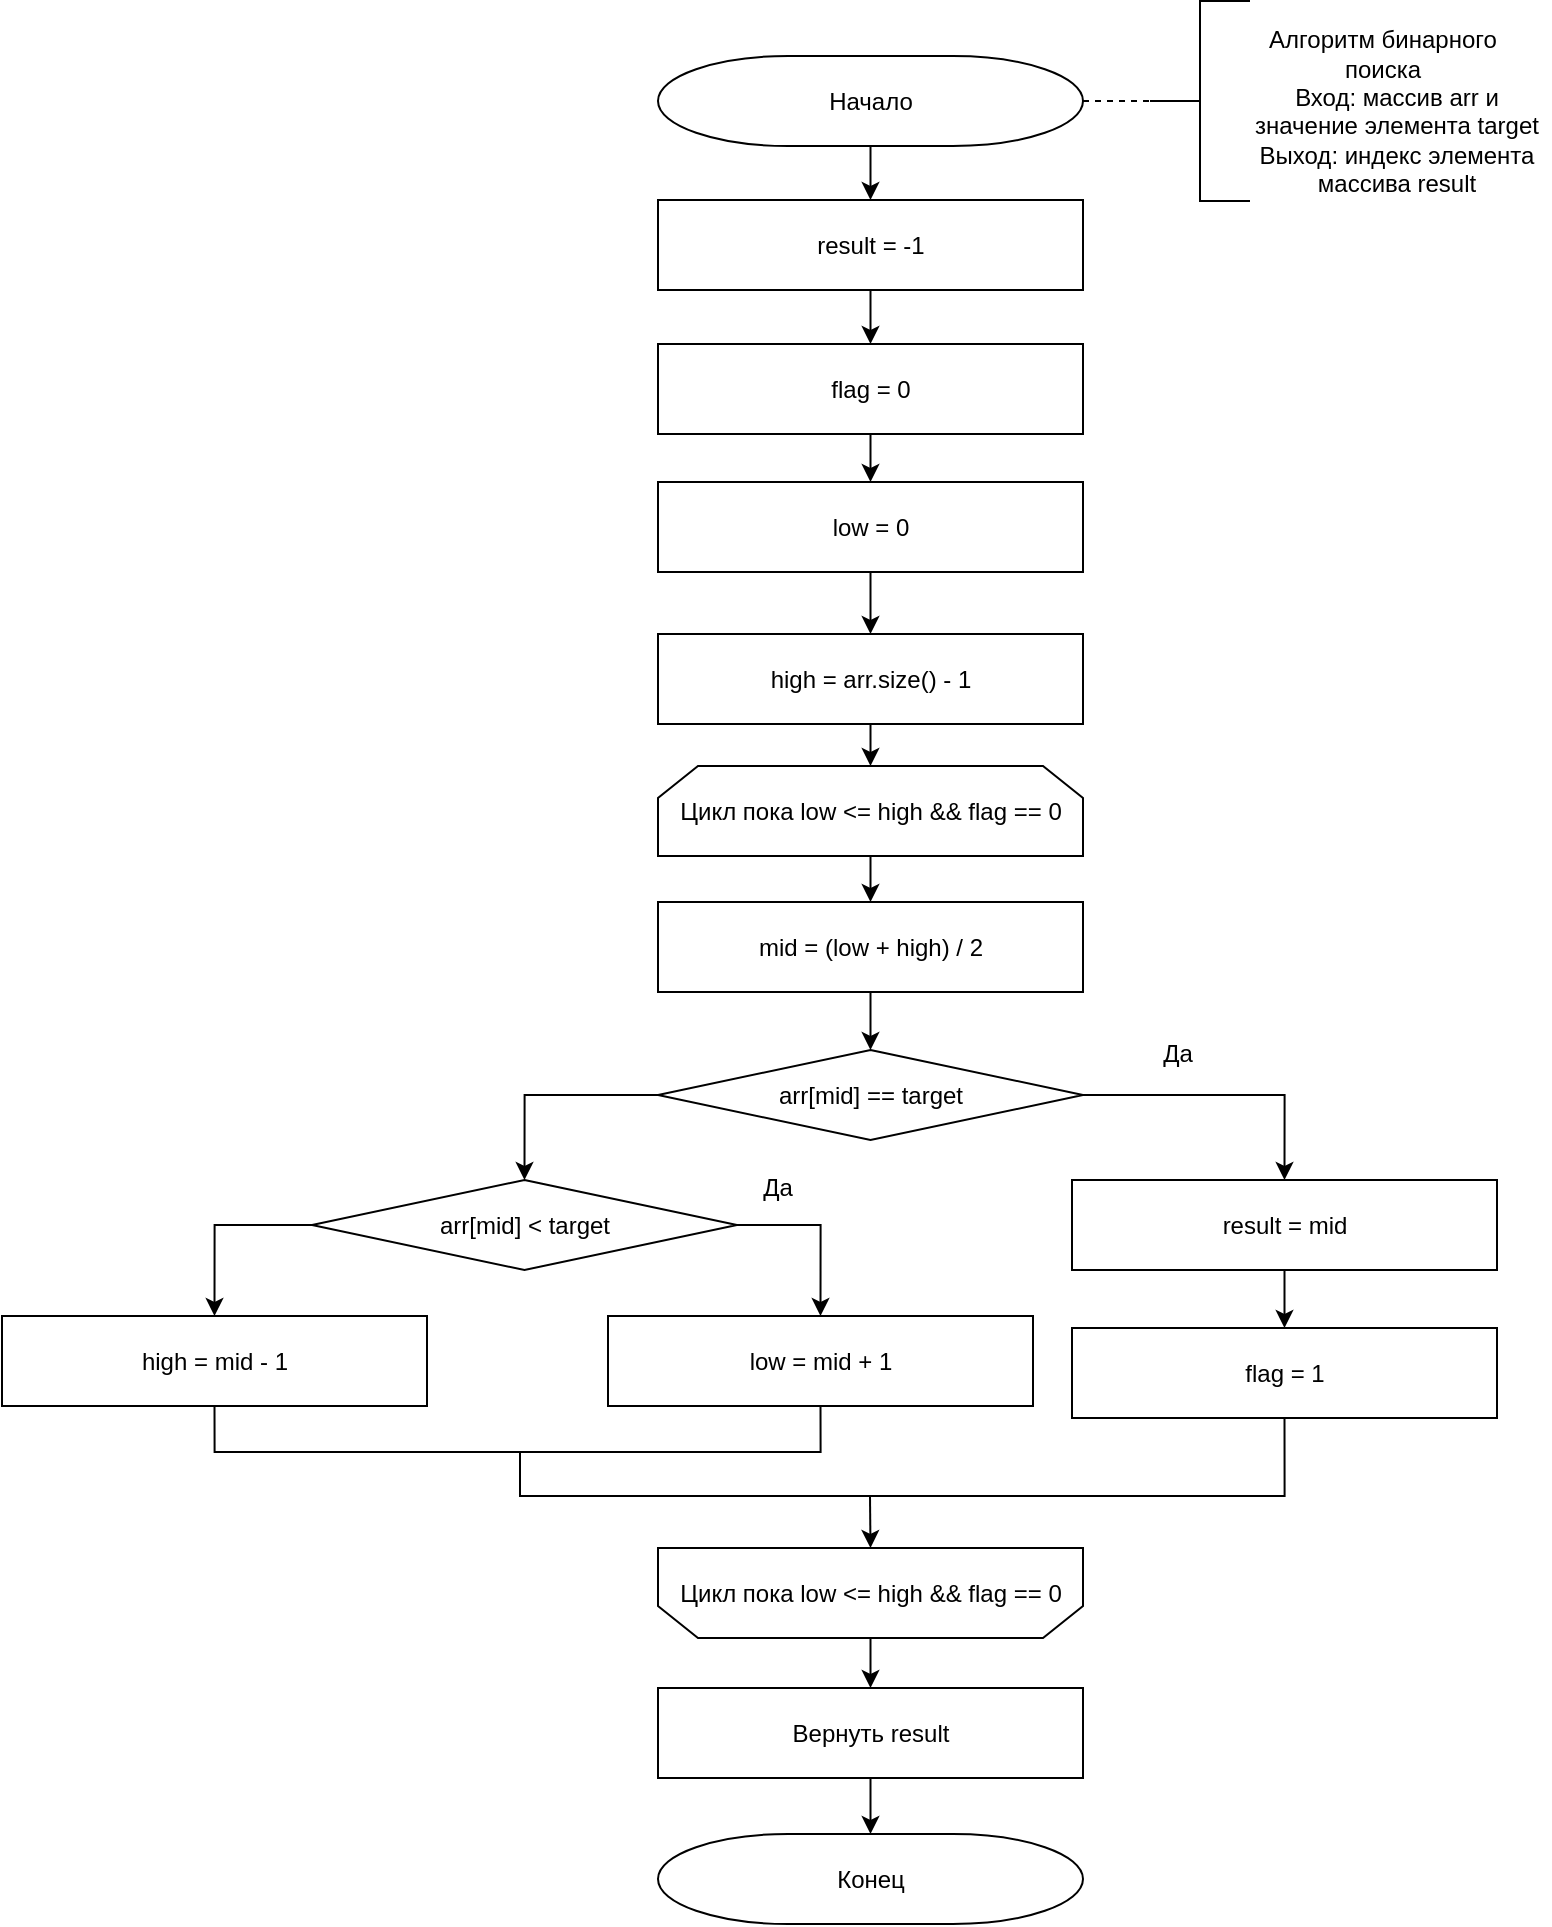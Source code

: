 <mxfile version="23.0.2" type="device">
  <diagram name="Page-1" id="qrBBjG8CgVtklrwDkxFx">
    <mxGraphModel dx="1341" dy="644" grid="0" gridSize="10" guides="1" tooltips="1" connect="1" arrows="1" fold="1" page="0" pageScale="1" pageWidth="850" pageHeight="1100" math="0" shadow="0">
      <root>
        <mxCell id="0" />
        <mxCell id="1" parent="0" />
        <mxCell id="3ywS3Y8O4esHswJkIAq8-1" value="Начало" style="strokeWidth=1;html=1;shape=mxgraph.flowchart.terminator;whiteSpace=wrap;rotation=0;" parent="1" vertex="1">
          <mxGeometry x="312" y="208" width="212.5" height="45" as="geometry" />
        </mxCell>
        <mxCell id="3ywS3Y8O4esHswJkIAq8-2" value="Цикл пока low &amp;lt;= high &amp;amp;&amp;amp; flag == 0" style="shape=loopLimit;whiteSpace=wrap;html=1;rotation=0;" parent="1" vertex="1">
          <mxGeometry x="312" y="563" width="212.5" height="45" as="geometry" />
        </mxCell>
        <mxCell id="3ywS3Y8O4esHswJkIAq8-3" value="low = 0" style="rounded=0;whiteSpace=wrap;html=1;rotation=0;" parent="1" vertex="1">
          <mxGeometry x="312" y="421" width="212.5" height="45" as="geometry" />
        </mxCell>
        <mxCell id="3ywS3Y8O4esHswJkIAq8-5" value="Цикл пока low &amp;lt;= high &amp;amp;&amp;amp; flag == 0" style="shape=loopLimit;whiteSpace=wrap;html=1;strokeColor=default;fontFamily=Helvetica;fontSize=12;fontColor=default;fillColor=default;rotation=0;direction=west;" parent="1" vertex="1">
          <mxGeometry x="312" y="954" width="212.5" height="45" as="geometry" />
        </mxCell>
        <mxCell id="3ywS3Y8O4esHswJkIAq8-9" value="" style="endArrow=classic;html=1;rounded=0;fontFamily=Helvetica;fontSize=12;fontColor=default;exitX=0.5;exitY=1;exitDx=0;exitDy=0;entryX=0.5;entryY=0;entryDx=0;entryDy=0;" parent="1" source="3ywS3Y8O4esHswJkIAq8-3" target="3ywS3Y8O4esHswJkIAq8-27" edge="1">
          <mxGeometry width="50" height="50" relative="1" as="geometry">
            <mxPoint x="700" y="470" as="sourcePoint" />
            <mxPoint x="393.75" y="360" as="targetPoint" />
          </mxGeometry>
        </mxCell>
        <mxCell id="3ywS3Y8O4esHswJkIAq8-12" value="" style="strokeWidth=1;html=1;shape=mxgraph.flowchart.annotation_2;align=left;labelPosition=right;pointerEvents=1;" parent="1" vertex="1">
          <mxGeometry x="558" y="180.5" width="50" height="100" as="geometry" />
        </mxCell>
        <mxCell id="3ywS3Y8O4esHswJkIAq8-13" value="" style="endArrow=none;dashed=1;html=1;rounded=0;exitX=1;exitY=0.5;exitDx=0;exitDy=0;exitPerimeter=0;entryX=0;entryY=0.5;entryDx=0;entryDy=0;entryPerimeter=0;" parent="1" source="3ywS3Y8O4esHswJkIAq8-1" target="3ywS3Y8O4esHswJkIAq8-12" edge="1">
          <mxGeometry width="50" height="50" relative="1" as="geometry">
            <mxPoint x="739" y="528" as="sourcePoint" />
            <mxPoint x="789" y="478" as="targetPoint" />
          </mxGeometry>
        </mxCell>
        <mxCell id="3ywS3Y8O4esHswJkIAq8-14" value="Алгоритм бинарного поиска" style="text;html=1;strokeColor=none;fillColor=none;align=center;verticalAlign=middle;whiteSpace=wrap;rounded=0;" parent="1" vertex="1">
          <mxGeometry x="614" y="192" width="121" height="30" as="geometry" />
        </mxCell>
        <mxCell id="3ywS3Y8O4esHswJkIAq8-15" value="Вход: массив arr и значение элемента target&lt;br&gt;Выход: индекс элемента массива result" style="text;html=1;strokeColor=none;fillColor=none;align=center;verticalAlign=middle;whiteSpace=wrap;rounded=0;" parent="1" vertex="1">
          <mxGeometry x="605" y="235" width="153" height="30" as="geometry" />
        </mxCell>
        <mxCell id="3ywS3Y8O4esHswJkIAq8-25" value="Конец" style="strokeWidth=1;html=1;shape=mxgraph.flowchart.terminator;whiteSpace=wrap;rotation=0;" parent="1" vertex="1">
          <mxGeometry x="312" y="1097" width="212.5" height="45" as="geometry" />
        </mxCell>
        <mxCell id="3ywS3Y8O4esHswJkIAq8-27" value="high = arr.size() - 1" style="rounded=0;whiteSpace=wrap;html=1;rotation=0;" parent="1" vertex="1">
          <mxGeometry x="312" y="497" width="212.5" height="45" as="geometry" />
        </mxCell>
        <mxCell id="3ywS3Y8O4esHswJkIAq8-29" value="" style="endArrow=classic;html=1;rounded=0;entryX=0.5;entryY=0;entryDx=0;entryDy=0;exitX=0.5;exitY=1;exitDx=0;exitDy=0;" parent="1" source="3ywS3Y8O4esHswJkIAq8-27" target="3ywS3Y8O4esHswJkIAq8-2" edge="1">
          <mxGeometry width="50" height="50" relative="1" as="geometry">
            <mxPoint x="620" y="532" as="sourcePoint" />
            <mxPoint x="396.25" y="377" as="targetPoint" />
          </mxGeometry>
        </mxCell>
        <mxCell id="3ywS3Y8O4esHswJkIAq8-32" value="mid = (low + high) / 2" style="rounded=0;whiteSpace=wrap;html=1;rotation=0;" parent="1" vertex="1">
          <mxGeometry x="312" y="631" width="212.5" height="45" as="geometry" />
        </mxCell>
        <mxCell id="3ywS3Y8O4esHswJkIAq8-33" value="arr[mid] == target" style="rhombus;whiteSpace=wrap;html=1;rotation=0;" parent="1" vertex="1">
          <mxGeometry x="312" y="705" width="212.5" height="45" as="geometry" />
        </mxCell>
        <mxCell id="3ywS3Y8O4esHswJkIAq8-34" value="" style="endArrow=classic;html=1;rounded=0;entryX=0.5;entryY=0;entryDx=0;entryDy=0;exitX=0.5;exitY=1;exitDx=0;exitDy=0;" parent="1" source="3ywS3Y8O4esHswJkIAq8-2" target="3ywS3Y8O4esHswJkIAq8-32" edge="1">
          <mxGeometry width="50" height="50" relative="1" as="geometry">
            <mxPoint x="418.25" y="605" as="sourcePoint" />
            <mxPoint x="500" y="657" as="targetPoint" />
          </mxGeometry>
        </mxCell>
        <mxCell id="3ywS3Y8O4esHswJkIAq8-35" value="" style="endArrow=classic;html=1;rounded=0;entryX=0.5;entryY=0;entryDx=0;entryDy=0;exitX=0.5;exitY=1;exitDx=0;exitDy=0;" parent="1" source="3ywS3Y8O4esHswJkIAq8-32" target="3ywS3Y8O4esHswJkIAq8-33" edge="1">
          <mxGeometry width="50" height="50" relative="1" as="geometry">
            <mxPoint x="450" y="707" as="sourcePoint" />
            <mxPoint x="500" y="657" as="targetPoint" />
          </mxGeometry>
        </mxCell>
        <mxCell id="3ywS3Y8O4esHswJkIAq8-37" value="result = mid" style="rounded=0;whiteSpace=wrap;html=1;rotation=0;" parent="1" vertex="1">
          <mxGeometry x="519" y="770" width="212.5" height="45" as="geometry" />
        </mxCell>
        <mxCell id="3ywS3Y8O4esHswJkIAq8-38" value="low = mid + 1" style="rounded=0;whiteSpace=wrap;html=1;rotation=0;" parent="1" vertex="1">
          <mxGeometry x="287" y="838" width="212.5" height="45" as="geometry" />
        </mxCell>
        <mxCell id="3ywS3Y8O4esHswJkIAq8-39" value="arr[mid] &amp;lt; target" style="rhombus;whiteSpace=wrap;html=1;rotation=0;" parent="1" vertex="1">
          <mxGeometry x="139" y="770" width="212.5" height="45" as="geometry" />
        </mxCell>
        <mxCell id="3ywS3Y8O4esHswJkIAq8-40" value="" style="endArrow=classic;html=1;rounded=0;entryX=0.5;entryY=0;entryDx=0;entryDy=0;exitX=1;exitY=0.5;exitDx=0;exitDy=0;edgeStyle=orthogonalEdgeStyle;" parent="1" source="3ywS3Y8O4esHswJkIAq8-33" target="3ywS3Y8O4esHswJkIAq8-37" edge="1">
          <mxGeometry width="50" height="50" relative="1" as="geometry">
            <mxPoint x="450" y="717" as="sourcePoint" />
            <mxPoint x="500" y="667" as="targetPoint" />
          </mxGeometry>
        </mxCell>
        <mxCell id="3ywS3Y8O4esHswJkIAq8-41" value="" style="endArrow=classic;html=1;rounded=0;entryX=0.5;entryY=0;entryDx=0;entryDy=0;exitX=0;exitY=0.5;exitDx=0;exitDy=0;edgeStyle=orthogonalEdgeStyle;" parent="1" source="3ywS3Y8O4esHswJkIAq8-33" target="3ywS3Y8O4esHswJkIAq8-39" edge="1">
          <mxGeometry width="50" height="50" relative="1" as="geometry">
            <mxPoint x="450" y="717" as="sourcePoint" />
            <mxPoint x="500" y="667" as="targetPoint" />
          </mxGeometry>
        </mxCell>
        <mxCell id="3ywS3Y8O4esHswJkIAq8-44" value="high = mid - 1" style="rounded=0;whiteSpace=wrap;html=1;rotation=0;" parent="1" vertex="1">
          <mxGeometry x="-16" y="838" width="212.5" height="45" as="geometry" />
        </mxCell>
        <mxCell id="3ywS3Y8O4esHswJkIAq8-45" value="" style="endArrow=classic;html=1;rounded=0;entryX=0.5;entryY=0;entryDx=0;entryDy=0;exitX=1;exitY=0.5;exitDx=0;exitDy=0;edgeStyle=orthogonalEdgeStyle;" parent="1" source="3ywS3Y8O4esHswJkIAq8-39" target="3ywS3Y8O4esHswJkIAq8-38" edge="1">
          <mxGeometry width="50" height="50" relative="1" as="geometry">
            <mxPoint x="450" y="717" as="sourcePoint" />
            <mxPoint x="500" y="667" as="targetPoint" />
          </mxGeometry>
        </mxCell>
        <mxCell id="3ywS3Y8O4esHswJkIAq8-46" value="" style="endArrow=classic;html=1;rounded=0;entryX=0.5;entryY=0;entryDx=0;entryDy=0;exitX=0;exitY=0.5;exitDx=0;exitDy=0;edgeStyle=orthogonalEdgeStyle;" parent="1" source="3ywS3Y8O4esHswJkIAq8-39" target="3ywS3Y8O4esHswJkIAq8-44" edge="1">
          <mxGeometry width="50" height="50" relative="1" as="geometry">
            <mxPoint x="411" y="717" as="sourcePoint" />
            <mxPoint x="461" y="667" as="targetPoint" />
          </mxGeometry>
        </mxCell>
        <mxCell id="3ywS3Y8O4esHswJkIAq8-47" value="Да" style="text;html=1;strokeColor=none;fillColor=none;align=center;verticalAlign=middle;whiteSpace=wrap;rounded=0;" parent="1" vertex="1">
          <mxGeometry x="542" y="692" width="60" height="30" as="geometry" />
        </mxCell>
        <mxCell id="3ywS3Y8O4esHswJkIAq8-48" value="Да" style="text;html=1;strokeColor=none;fillColor=none;align=center;verticalAlign=middle;whiteSpace=wrap;rounded=0;" parent="1" vertex="1">
          <mxGeometry x="342" y="759" width="60" height="30" as="geometry" />
        </mxCell>
        <mxCell id="3ywS3Y8O4esHswJkIAq8-49" value="" style="endArrow=none;html=1;rounded=0;entryX=0.5;entryY=1;entryDx=0;entryDy=0;exitX=0.5;exitY=1;exitDx=0;exitDy=0;edgeStyle=orthogonalEdgeStyle;" parent="1" source="3ywS3Y8O4esHswJkIAq8-38" target="3ywS3Y8O4esHswJkIAq8-44" edge="1">
          <mxGeometry width="50" height="50" relative="1" as="geometry">
            <mxPoint x="400" y="952" as="sourcePoint" />
            <mxPoint x="461" y="833" as="targetPoint" />
            <Array as="points">
              <mxPoint x="393" y="906" />
              <mxPoint x="90" y="906" />
            </Array>
          </mxGeometry>
        </mxCell>
        <mxCell id="3ywS3Y8O4esHswJkIAq8-50" value="" style="endArrow=none;html=1;rounded=0;edgeStyle=orthogonalEdgeStyle;entryX=0.5;entryY=1;entryDx=0;entryDy=0;" parent="1" target="3ywS3Y8O4esHswJkIAq8-60" edge="1">
          <mxGeometry width="50" height="50" relative="1" as="geometry">
            <mxPoint x="239" y="906" as="sourcePoint" />
            <mxPoint x="418" y="928" as="targetPoint" />
            <Array as="points">
              <mxPoint x="243" y="906" />
              <mxPoint x="243" y="928" />
              <mxPoint x="625" y="928" />
            </Array>
          </mxGeometry>
        </mxCell>
        <mxCell id="3ywS3Y8O4esHswJkIAq8-52" value="" style="endArrow=classic;html=1;rounded=0;entryX=0.5;entryY=1;entryDx=0;entryDy=0;" parent="1" target="3ywS3Y8O4esHswJkIAq8-5" edge="1">
          <mxGeometry width="50" height="50" relative="1" as="geometry">
            <mxPoint x="418" y="928" as="sourcePoint" />
            <mxPoint x="488" y="831" as="targetPoint" />
          </mxGeometry>
        </mxCell>
        <mxCell id="3ywS3Y8O4esHswJkIAq8-53" value="" style="endArrow=classic;html=1;rounded=0;entryX=0.5;entryY=0;entryDx=0;entryDy=0;entryPerimeter=0;exitX=0.5;exitY=1;exitDx=0;exitDy=0;" parent="1" source="3ywS3Y8O4esHswJkIAq8-62" target="3ywS3Y8O4esHswJkIAq8-25" edge="1">
          <mxGeometry width="50" height="50" relative="1" as="geometry">
            <mxPoint x="499" y="971" as="sourcePoint" />
            <mxPoint x="549" y="921" as="targetPoint" />
          </mxGeometry>
        </mxCell>
        <mxCell id="3ywS3Y8O4esHswJkIAq8-55" value="flag = 0" style="rounded=0;whiteSpace=wrap;html=1;rotation=0;" parent="1" vertex="1">
          <mxGeometry x="312" y="352" width="212.5" height="45" as="geometry" />
        </mxCell>
        <mxCell id="3ywS3Y8O4esHswJkIAq8-56" value="" style="endArrow=classic;html=1;rounded=0;entryX=0.5;entryY=0;entryDx=0;entryDy=0;exitX=0.5;exitY=1;exitDx=0;exitDy=0;" parent="1" source="3ywS3Y8O4esHswJkIAq8-55" target="3ywS3Y8O4esHswJkIAq8-3" edge="1">
          <mxGeometry width="50" height="50" relative="1" as="geometry">
            <mxPoint x="404" y="529" as="sourcePoint" />
            <mxPoint x="454" y="479" as="targetPoint" />
          </mxGeometry>
        </mxCell>
        <mxCell id="3ywS3Y8O4esHswJkIAq8-57" value="result = -1" style="rounded=0;whiteSpace=wrap;html=1;rotation=0;" parent="1" vertex="1">
          <mxGeometry x="312" y="280" width="212.5" height="45" as="geometry" />
        </mxCell>
        <mxCell id="3ywS3Y8O4esHswJkIAq8-58" value="" style="endArrow=classic;html=1;rounded=0;entryX=0.5;entryY=0;entryDx=0;entryDy=0;exitX=0.5;exitY=1;exitDx=0;exitDy=0;" parent="1" source="3ywS3Y8O4esHswJkIAq8-57" target="3ywS3Y8O4esHswJkIAq8-55" edge="1">
          <mxGeometry width="50" height="50" relative="1" as="geometry">
            <mxPoint x="404" y="578" as="sourcePoint" />
            <mxPoint x="454" y="528" as="targetPoint" />
          </mxGeometry>
        </mxCell>
        <mxCell id="3ywS3Y8O4esHswJkIAq8-59" value="" style="endArrow=classic;html=1;rounded=0;entryX=0.5;entryY=0;entryDx=0;entryDy=0;exitX=0.5;exitY=1;exitDx=0;exitDy=0;exitPerimeter=0;" parent="1" source="3ywS3Y8O4esHswJkIAq8-1" target="3ywS3Y8O4esHswJkIAq8-57" edge="1">
          <mxGeometry width="50" height="50" relative="1" as="geometry">
            <mxPoint x="404" y="578" as="sourcePoint" />
            <mxPoint x="454" y="528" as="targetPoint" />
          </mxGeometry>
        </mxCell>
        <mxCell id="3ywS3Y8O4esHswJkIAq8-60" value="flag = 1" style="rounded=0;whiteSpace=wrap;html=1;rotation=0;" parent="1" vertex="1">
          <mxGeometry x="519" y="844" width="212.5" height="45" as="geometry" />
        </mxCell>
        <mxCell id="3ywS3Y8O4esHswJkIAq8-61" value="" style="endArrow=classic;html=1;rounded=0;entryX=0.5;entryY=0;entryDx=0;entryDy=0;exitX=0.5;exitY=1;exitDx=0;exitDy=0;" parent="1" source="3ywS3Y8O4esHswJkIAq8-37" target="3ywS3Y8O4esHswJkIAq8-60" edge="1">
          <mxGeometry width="50" height="50" relative="1" as="geometry">
            <mxPoint x="404" y="918" as="sourcePoint" />
            <mxPoint x="454" y="868" as="targetPoint" />
          </mxGeometry>
        </mxCell>
        <mxCell id="3ywS3Y8O4esHswJkIAq8-62" value="Вернуть result" style="rounded=0;whiteSpace=wrap;html=1;rotation=0;" parent="1" vertex="1">
          <mxGeometry x="312" y="1024" width="212.5" height="45" as="geometry" />
        </mxCell>
        <mxCell id="3ywS3Y8O4esHswJkIAq8-63" value="" style="endArrow=classic;html=1;rounded=0;entryX=0.5;entryY=0;entryDx=0;entryDy=0;exitX=0.5;exitY=0;exitDx=0;exitDy=0;" parent="1" source="3ywS3Y8O4esHswJkIAq8-5" target="3ywS3Y8O4esHswJkIAq8-62" edge="1">
          <mxGeometry width="50" height="50" relative="1" as="geometry">
            <mxPoint x="404" y="932" as="sourcePoint" />
            <mxPoint x="454" y="882" as="targetPoint" />
          </mxGeometry>
        </mxCell>
      </root>
    </mxGraphModel>
  </diagram>
</mxfile>
